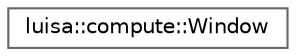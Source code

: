 digraph "类继承关系图"
{
 // LATEX_PDF_SIZE
  bgcolor="transparent";
  edge [fontname=Helvetica,fontsize=10,labelfontname=Helvetica,labelfontsize=10];
  node [fontname=Helvetica,fontsize=10,shape=box,height=0.2,width=0.4];
  rankdir="LR";
  Node0 [id="Node000000",label="luisa::compute::Window",height=0.2,width=0.4,color="grey40", fillcolor="white", style="filled",URL="$classluisa_1_1compute_1_1_window.html",tooltip=" "];
}
